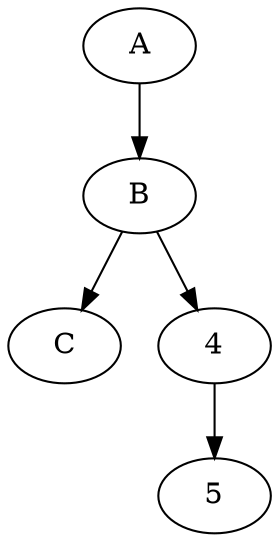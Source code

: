 digraph G {
  1 [ label="A" foo="bar" ];
  2 [ label="B" bar="baz" ];
  3 [ label="C" ];
  4 ;
  5 [ baf="bif" bif="bum" ];
  1 -> 2;
  2 -> 3;
  2 -> 4;
  4 -> 5;
}
